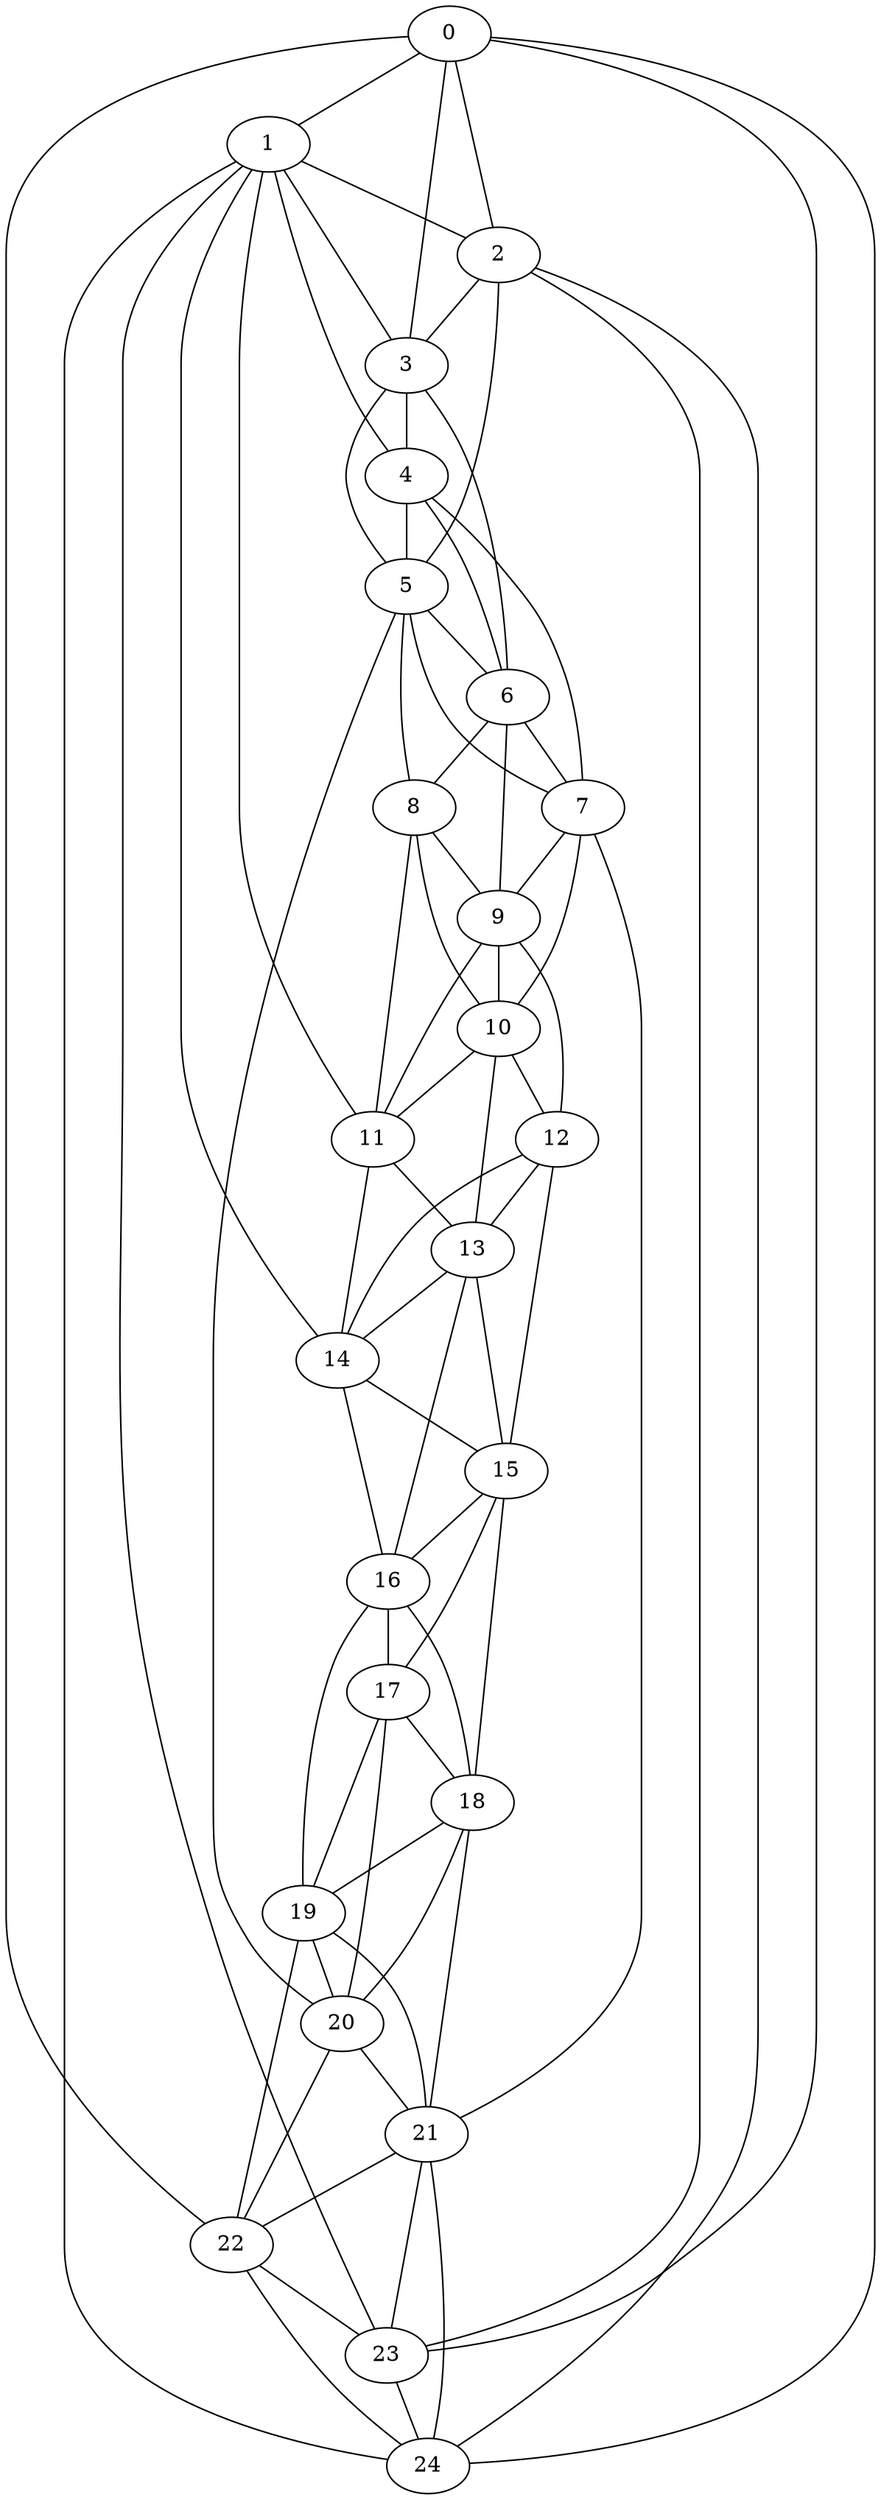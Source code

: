 strict graph "watts_strogatz_graph(25,6,0.1)" {
0;
1;
2;
3;
4;
5;
6;
7;
8;
9;
10;
11;
12;
13;
14;
15;
16;
17;
18;
19;
20;
21;
22;
23;
24;
0 -- 1  [is_available=True, prob="0.606809502348"];
0 -- 2  [is_available=True, prob="1.0"];
0 -- 3  [is_available=True, prob="0.808545429674"];
0 -- 22  [is_available=True, prob="0.638027051011"];
0 -- 23  [is_available=True, prob="0.650200445182"];
0 -- 24  [is_available=True, prob="0.335508180338"];
1 -- 2  [is_available=True, prob="0.578549810301"];
1 -- 3  [is_available=True, prob="0.778858843847"];
1 -- 4  [is_available=True, prob="0.272680585448"];
1 -- 11  [is_available=True, prob="0.405329985517"];
1 -- 14  [is_available=True, prob="1.0"];
1 -- 23  [is_available=True, prob="1.0"];
1 -- 24  [is_available=True, prob="0.723837864706"];
2 -- 3  [is_available=True, prob="0.376008390363"];
2 -- 5  [is_available=True, prob="0.669119684556"];
2 -- 23  [is_available=True, prob="0.137802887085"];
2 -- 24  [is_available=True, prob="0.300372988604"];
3 -- 4  [is_available=True, prob="0.118300748162"];
3 -- 5  [is_available=True, prob="1.0"];
3 -- 6  [is_available=True, prob="0.461170002056"];
4 -- 5  [is_available=True, prob="1.0"];
4 -- 6  [is_available=True, prob="1.0"];
4 -- 7  [is_available=True, prob="1.0"];
5 -- 6  [is_available=True, prob="0.474428091808"];
5 -- 7  [is_available=True, prob="0.616850975411"];
5 -- 8  [is_available=True, prob="0.40258054211"];
5 -- 20  [is_available=True, prob="0.999639480533"];
6 -- 7  [is_available=True, prob="0.0126902200162"];
6 -- 8  [is_available=True, prob="0.662573888902"];
6 -- 9  [is_available=True, prob="0.386201917792"];
7 -- 9  [is_available=True, prob="0.432994156755"];
7 -- 10  [is_available=True, prob="0.528018456963"];
7 -- 21  [is_available=True, prob="0.220958489124"];
8 -- 9  [is_available=True, prob="0.603489417832"];
8 -- 10  [is_available=True, prob="0.268063276869"];
8 -- 11  [is_available=True, prob="0.847755163958"];
9 -- 10  [is_available=True, prob="1.0"];
9 -- 11  [is_available=True, prob="1.0"];
9 -- 12  [is_available=True, prob="0.314633712092"];
10 -- 11  [is_available=True, prob="0.188443519169"];
10 -- 12  [is_available=True, prob="0.349694521459"];
10 -- 13  [is_available=True, prob="0.553828167771"];
11 -- 13  [is_available=True, prob="0.479099010496"];
11 -- 14  [is_available=True, prob="1.0"];
12 -- 13  [is_available=True, prob="0.155983227629"];
12 -- 14  [is_available=True, prob="0.830566846004"];
12 -- 15  [is_available=True, prob="0.809587016091"];
13 -- 14  [is_available=True, prob="0.522920148445"];
13 -- 15  [is_available=True, prob="0.767248054743"];
13 -- 16  [is_available=True, prob="1.0"];
14 -- 15  [is_available=True, prob="1.0"];
14 -- 16  [is_available=True, prob="1.0"];
15 -- 16  [is_available=True, prob="0.24206039156"];
15 -- 17  [is_available=True, prob="0.181831734554"];
15 -- 18  [is_available=True, prob="0.457069566809"];
16 -- 17  [is_available=True, prob="1.0"];
16 -- 18  [is_available=True, prob="0.147362040449"];
16 -- 19  [is_available=True, prob="1.0"];
17 -- 18  [is_available=True, prob="0.964150912878"];
17 -- 19  [is_available=True, prob="1.0"];
17 -- 20  [is_available=True, prob="1.0"];
18 -- 19  [is_available=True, prob="0.37902833634"];
18 -- 20  [is_available=True, prob="0.373583118044"];
18 -- 21  [is_available=True, prob="0.578532492594"];
19 -- 20  [is_available=True, prob="0.78818070303"];
19 -- 21  [is_available=True, prob="0.670159491471"];
19 -- 22  [is_available=True, prob="0.888912100403"];
20 -- 21  [is_available=True, prob="0.889249400166"];
20 -- 22  [is_available=True, prob="0.0843072579941"];
21 -- 22  [is_available=True, prob="1.0"];
21 -- 23  [is_available=True, prob="0.215065083175"];
21 -- 24  [is_available=True, prob="0.43730397321"];
22 -- 23  [is_available=True, prob="0.675790801368"];
22 -- 24  [is_available=True, prob="0.562961345748"];
23 -- 24  [is_available=True, prob="0.763116824343"];
}
